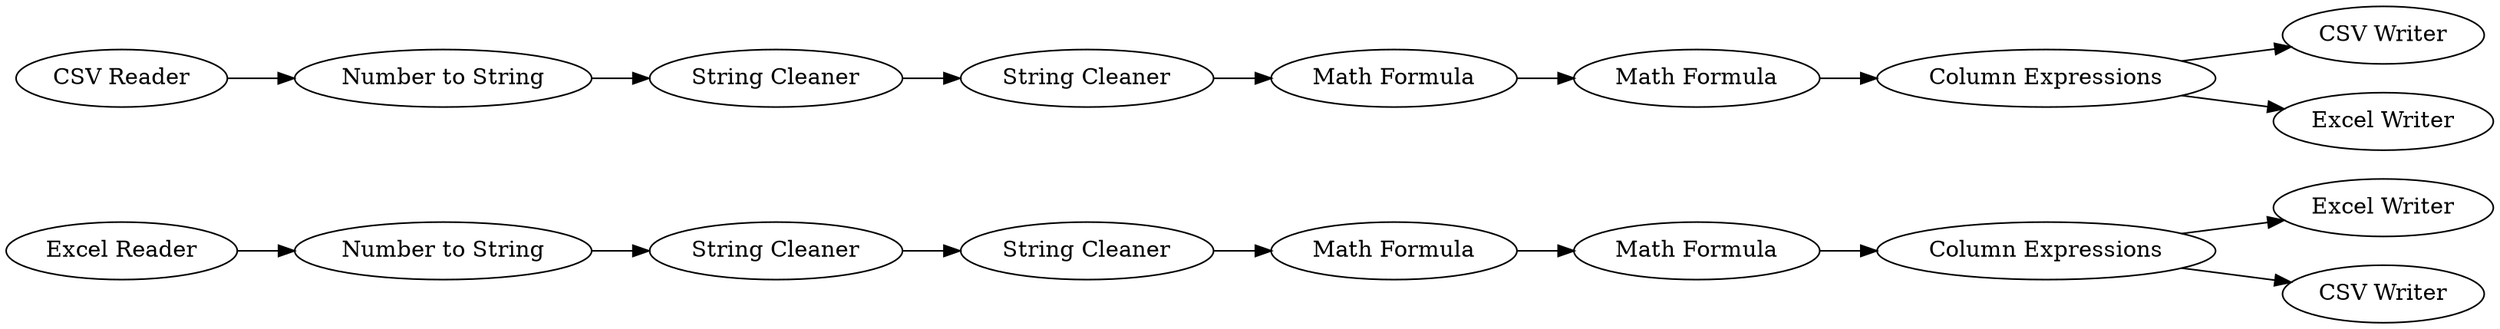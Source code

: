 digraph {
	17 -> 27
	11 -> 10
	33 -> 30
	29 -> 31
	19 -> 16
	1 -> 34
	19 -> 36
	28 -> 19
	31 -> 32
	34 -> 33
	10 -> 17
	32 -> 35
	30 -> 29
	32 -> 15
	27 -> 28
	8 -> 11
	16 [label="Excel Writer"]
	27 [label="Math Formula"]
	35 [label="CSV Writer"]
	1 [label="CSV Reader"]
	34 [label="Number to String"]
	29 [label="Math Formula"]
	28 [label="Math Formula"]
	36 [label="CSV Writer"]
	31 [label="Math Formula"]
	11 [label="Number to String"]
	8 [label="Excel Reader"]
	15 [label="Excel Writer"]
	32 [label="Column Expressions"]
	33 [label="String Cleaner"]
	17 [label="String Cleaner"]
	30 [label="String Cleaner"]
	10 [label="String Cleaner"]
	19 [label="Column Expressions"]
	rankdir=LR
}
